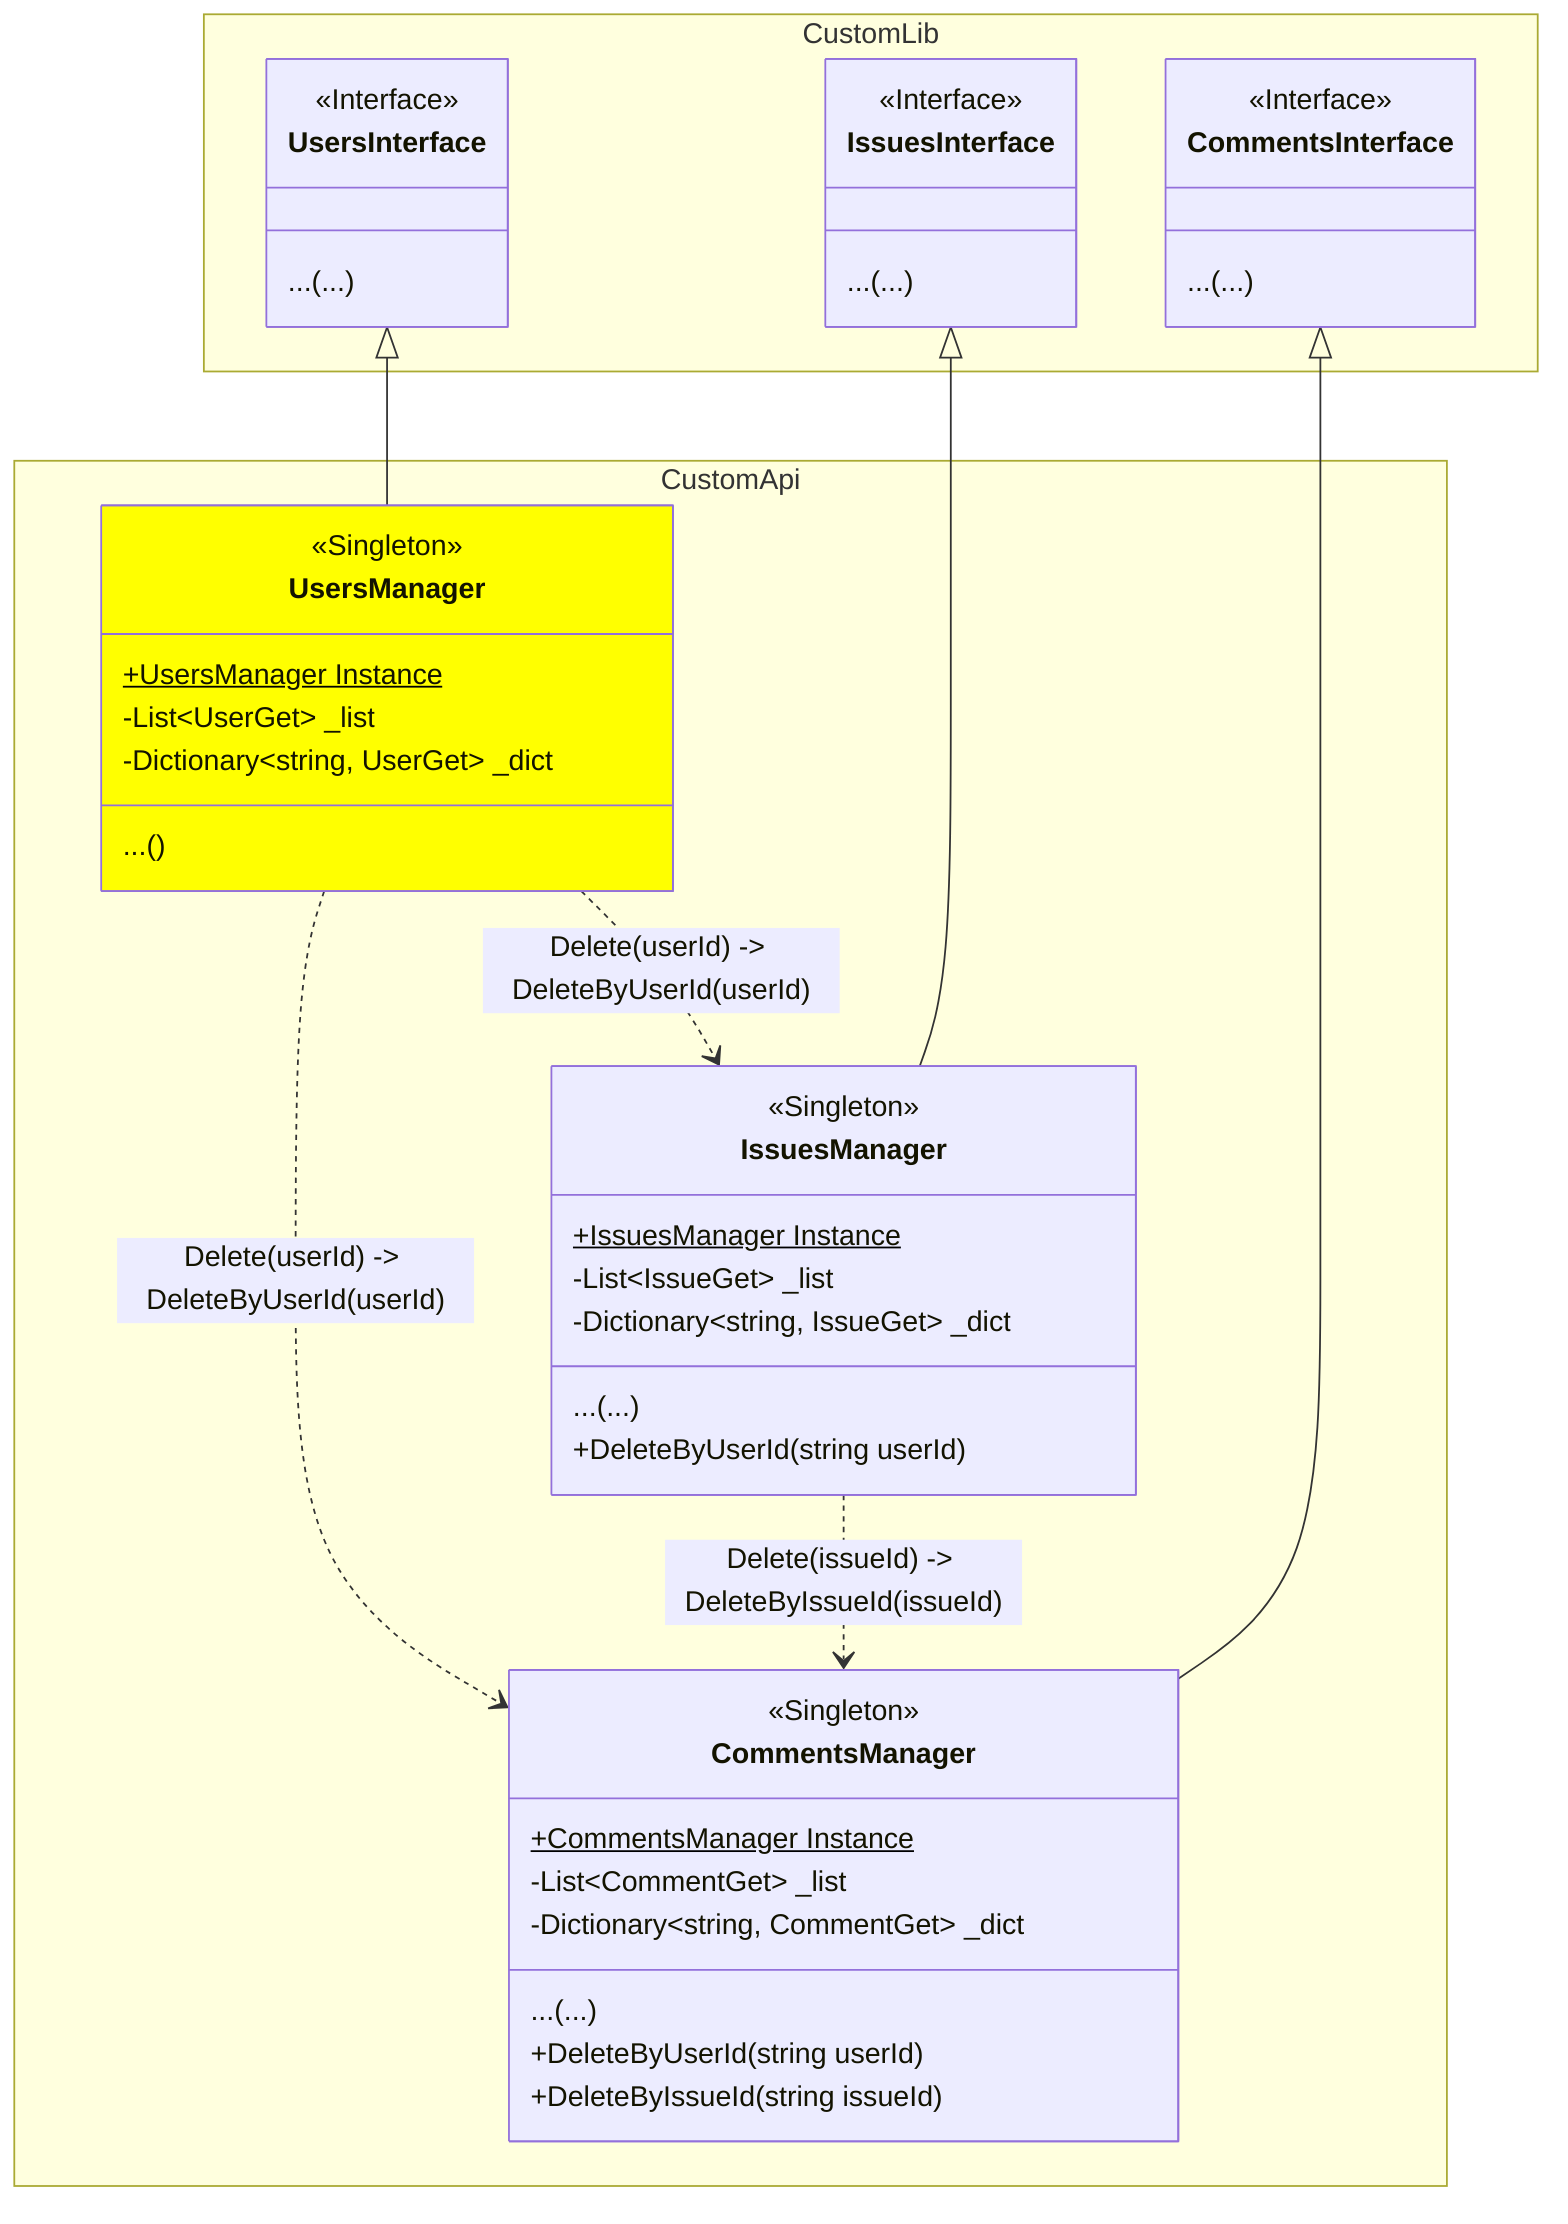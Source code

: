 classDiagram

    namespace CustomLib {
        class UsersInterface {
            <<Interface>>
            ...(...)
        }
        class IssuesInterface {
            <<Interface>>
            ...(...)
        }
        class CommentsInterface {
            <<Interface>>
            ...(...)
        }
    }

    namespace CustomApi {
        class UsersManager {
            <<Singleton>>
            +UsersManager Instance$
            -List~UserGet~ _list
            -Dictionary~string, UserGet~ _dict
            ...()
        }
        class IssuesManager {
            <<Singleton>>
            +IssuesManager Instance$
            -List~IssueGet~ _list
            -Dictionary~string, IssueGet~ _dict
            ...(...)
            +DeleteByUserId(string userId)
        }
        class CommentsManager {
            <<Singleton>>
            +CommentsManager Instance$
            -List~CommentGet~ _list
            -Dictionary~string, CommentGet~ _dict
            ...(...)
            +DeleteByUserId(string userId)
            +DeleteByIssueId(string issueId)
        }
    }

    UsersInterface <|-- UsersManager
    IssuesInterface <|-- IssuesManager
    CommentsInterface <|-- CommentsManager

    UsersManager ..> IssuesManager : Delete(userId) -> DeleteByUserId(userId)
    UsersManager ..> CommentsManager : Delete(userId) -> DeleteByUserId(userId)

    IssuesManager ..> CommentsManager : Delete(issueId) -> DeleteByIssueId(issueId)

    style UsersManager fill:yellow